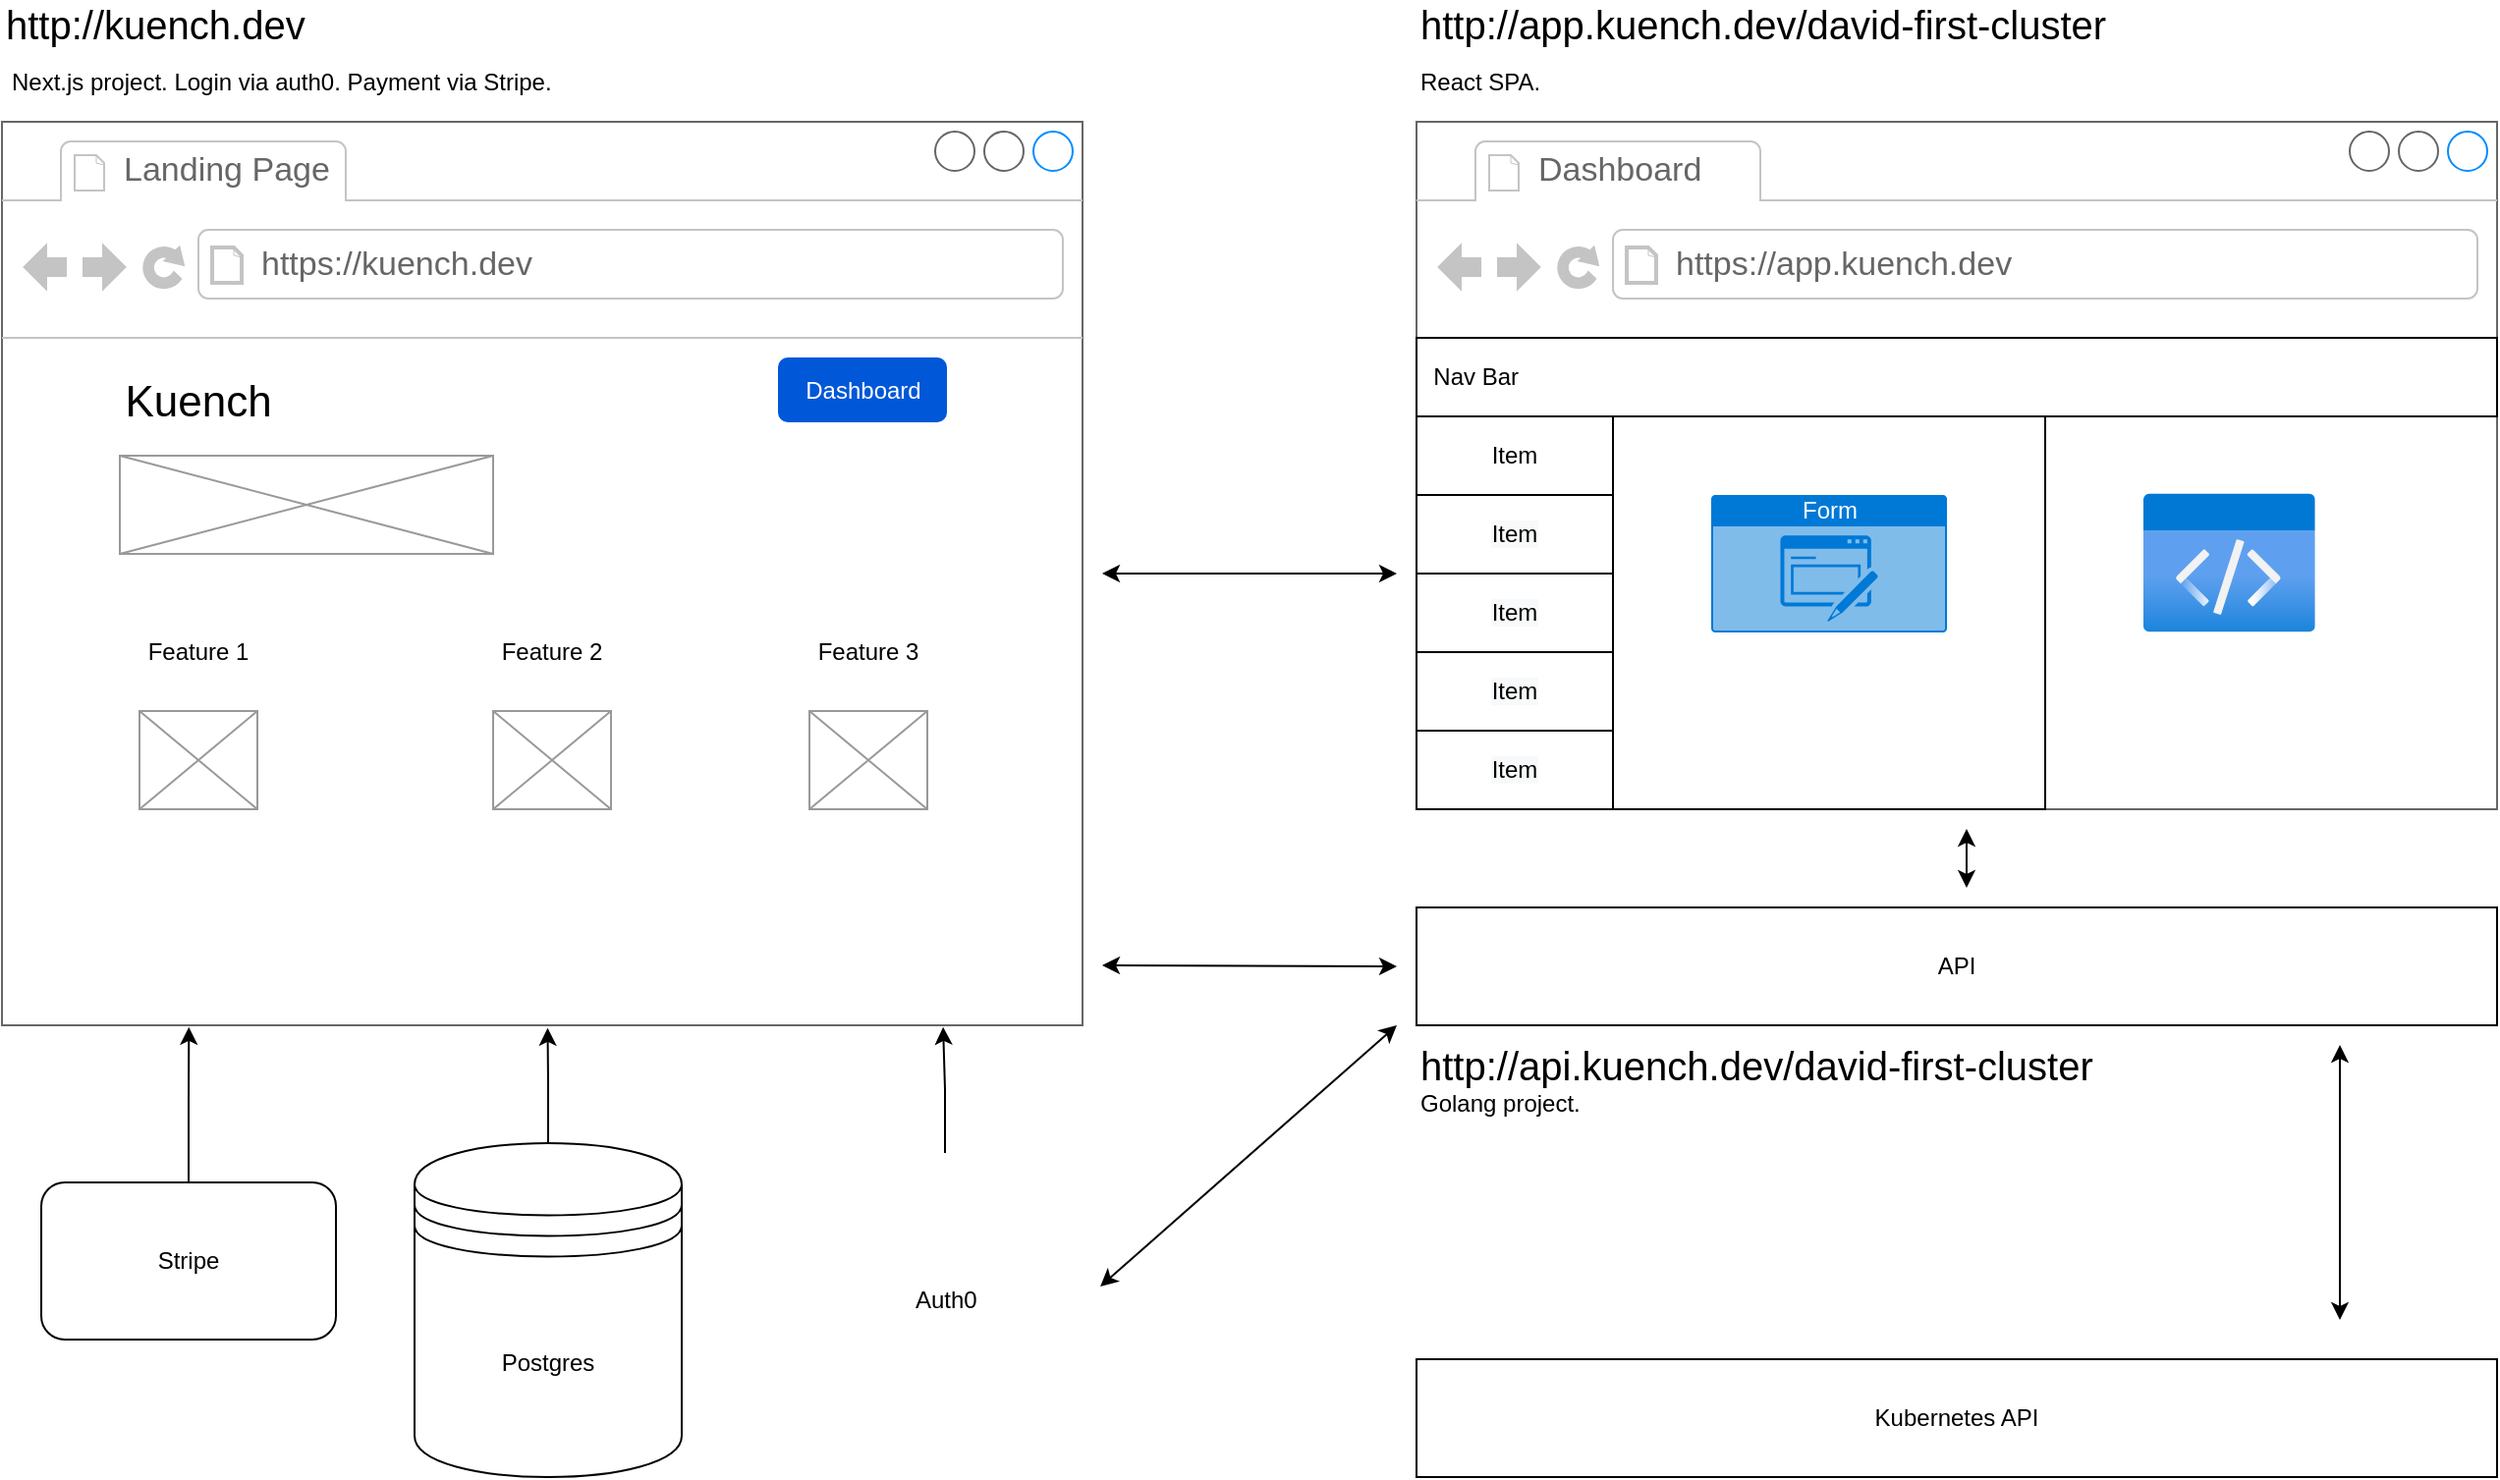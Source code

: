 <mxfile version="14.5.4" type="github">
  <diagram id="T2LhBFQ2zP061ec0hvCZ" name="Page-1">
    <mxGraphModel dx="2066" dy="1129" grid="1" gridSize="10" guides="1" tooltips="1" connect="1" arrows="1" fold="1" page="1" pageScale="1" pageWidth="827" pageHeight="1169" math="0" shadow="0">
      <root>
        <mxCell id="0" />
        <mxCell id="1" parent="0" />
        <mxCell id="lNBJAE7iZFgmnZ37y5jd-3" value="" style="strokeWidth=1;shadow=0;dashed=0;align=center;html=1;shape=mxgraph.mockup.containers.browserWindow;rSize=0;strokeColor=#666666;strokeColor2=#008cff;strokeColor3=#c4c4c4;mainText=,;recursiveResize=0;" vertex="1" parent="1">
          <mxGeometry x="80" y="260" width="550" height="460" as="geometry" />
        </mxCell>
        <mxCell id="lNBJAE7iZFgmnZ37y5jd-4" value="Landing Page" style="strokeWidth=1;shadow=0;dashed=0;align=center;html=1;shape=mxgraph.mockup.containers.anchor;fontSize=17;fontColor=#666666;align=left;" vertex="1" parent="lNBJAE7iZFgmnZ37y5jd-3">
          <mxGeometry x="60" y="12" width="170" height="26" as="geometry" />
        </mxCell>
        <mxCell id="lNBJAE7iZFgmnZ37y5jd-5" value="https://kuench.dev" style="strokeWidth=1;shadow=0;dashed=0;align=center;html=1;shape=mxgraph.mockup.containers.anchor;rSize=0;fontSize=17;fontColor=#666666;align=left;" vertex="1" parent="lNBJAE7iZFgmnZ37y5jd-3">
          <mxGeometry x="130" y="60" width="250" height="26" as="geometry" />
        </mxCell>
        <mxCell id="lNBJAE7iZFgmnZ37y5jd-7" value="Dashboard" style="rounded=1;fillColor=#0057D8;align=center;strokeColor=none;html=1;fontColor=#ffffff;fontSize=12" vertex="1" parent="lNBJAE7iZFgmnZ37y5jd-3">
          <mxGeometry x="395" y="120" width="86" height="33" as="geometry" />
        </mxCell>
        <mxCell id="lNBJAE7iZFgmnZ37y5jd-11" value="&lt;font style=&quot;font-size: 22px&quot;&gt;Kuench&lt;/font&gt;" style="text;html=1;strokeColor=none;fillColor=none;align=center;verticalAlign=middle;whiteSpace=wrap;rounded=0;" vertex="1" parent="lNBJAE7iZFgmnZ37y5jd-3">
          <mxGeometry x="80" y="133" width="40" height="20" as="geometry" />
        </mxCell>
        <mxCell id="lNBJAE7iZFgmnZ37y5jd-12" value="" style="verticalLabelPosition=bottom;shadow=0;dashed=0;align=center;html=1;verticalAlign=top;strokeWidth=1;shape=mxgraph.mockup.graphics.simpleIcon;strokeColor=#999999;" vertex="1" parent="lNBJAE7iZFgmnZ37y5jd-3">
          <mxGeometry x="60" y="170" width="190" height="50" as="geometry" />
        </mxCell>
        <UserObject label="Feature 1" placeholders="1" name="Variable" id="lNBJAE7iZFgmnZ37y5jd-13">
          <mxCell style="text;html=1;strokeColor=none;fillColor=none;align=center;verticalAlign=middle;whiteSpace=wrap;overflow=hidden;" vertex="1" parent="lNBJAE7iZFgmnZ37y5jd-3">
            <mxGeometry x="60" y="260" width="80" height="20" as="geometry" />
          </mxCell>
        </UserObject>
        <mxCell id="lNBJAE7iZFgmnZ37y5jd-14" value="" style="verticalLabelPosition=bottom;shadow=0;dashed=0;align=center;html=1;verticalAlign=top;strokeWidth=1;shape=mxgraph.mockup.graphics.simpleIcon;strokeColor=#999999;" vertex="1" parent="lNBJAE7iZFgmnZ37y5jd-3">
          <mxGeometry x="70" y="300" width="60" height="50" as="geometry" />
        </mxCell>
        <mxCell id="lNBJAE7iZFgmnZ37y5jd-15" value="" style="verticalLabelPosition=bottom;shadow=0;dashed=0;align=center;html=1;verticalAlign=top;strokeWidth=1;shape=mxgraph.mockup.graphics.simpleIcon;strokeColor=#999999;" vertex="1" parent="lNBJAE7iZFgmnZ37y5jd-3">
          <mxGeometry x="250" y="300" width="60" height="50" as="geometry" />
        </mxCell>
        <UserObject label="Feature 2" placeholders="1" name="Variable" id="lNBJAE7iZFgmnZ37y5jd-16">
          <mxCell style="text;html=1;strokeColor=none;fillColor=none;align=center;verticalAlign=middle;whiteSpace=wrap;overflow=hidden;" vertex="1" parent="lNBJAE7iZFgmnZ37y5jd-3">
            <mxGeometry x="240" y="260" width="80" height="20" as="geometry" />
          </mxCell>
        </UserObject>
        <mxCell id="lNBJAE7iZFgmnZ37y5jd-17" value="" style="verticalLabelPosition=bottom;shadow=0;dashed=0;align=center;html=1;verticalAlign=top;strokeWidth=1;shape=mxgraph.mockup.graphics.simpleIcon;strokeColor=#999999;" vertex="1" parent="lNBJAE7iZFgmnZ37y5jd-3">
          <mxGeometry x="411" y="300" width="60" height="50" as="geometry" />
        </mxCell>
        <UserObject label="Feature 3" placeholders="1" name="Variable" id="lNBJAE7iZFgmnZ37y5jd-18">
          <mxCell style="text;html=1;strokeColor=none;fillColor=none;align=center;verticalAlign=middle;whiteSpace=wrap;overflow=hidden;" vertex="1" parent="lNBJAE7iZFgmnZ37y5jd-3">
            <mxGeometry x="401" y="260" width="80" height="20" as="geometry" />
          </mxCell>
        </UserObject>
        <mxCell id="lNBJAE7iZFgmnZ37y5jd-19" value="http://kuench.dev" style="text;html=1;strokeColor=none;fillColor=none;align=left;verticalAlign=middle;whiteSpace=wrap;rounded=0;fontSize=20;" vertex="1" parent="1">
          <mxGeometry x="80" y="200" width="380" height="20" as="geometry" />
        </mxCell>
        <mxCell id="lNBJAE7iZFgmnZ37y5jd-20" value="Next.js project. Login via auth0. Payment via Stripe.&amp;nbsp;" style="text;html=1;strokeColor=none;fillColor=none;align=left;verticalAlign=middle;whiteSpace=wrap;rounded=0;fontSize=12;" vertex="1" parent="1">
          <mxGeometry x="83" y="230" width="550" height="20" as="geometry" />
        </mxCell>
        <mxCell id="lNBJAE7iZFgmnZ37y5jd-79" style="edgeStyle=orthogonalEdgeStyle;rounded=0;orthogonalLoop=1;jettySize=auto;html=1;entryX=0.871;entryY=1.002;entryDx=0;entryDy=0;entryPerimeter=0;fontSize=12;" edge="1" parent="1" source="lNBJAE7iZFgmnZ37y5jd-21" target="lNBJAE7iZFgmnZ37y5jd-3">
          <mxGeometry relative="1" as="geometry" />
        </mxCell>
        <mxCell id="lNBJAE7iZFgmnZ37y5jd-21" value="" style="shape=image;html=1;verticalAlign=top;verticalLabelPosition=bottom;labelBackgroundColor=#ffffff;imageAspect=0;aspect=fixed;image=https://cdn4.iconfinder.com/data/icons/logos-brands-5/24/auth0-128.png;fontSize=12;align=left;" vertex="1" parent="1">
          <mxGeometry x="480" y="785" width="160" height="160" as="geometry" />
        </mxCell>
        <mxCell id="lNBJAE7iZFgmnZ37y5jd-26" style="edgeStyle=orthogonalEdgeStyle;rounded=0;orthogonalLoop=1;jettySize=auto;html=1;entryX=0.505;entryY=1.003;entryDx=0;entryDy=0;entryPerimeter=0;fontSize=12;" edge="1" parent="1" source="lNBJAE7iZFgmnZ37y5jd-24" target="lNBJAE7iZFgmnZ37y5jd-3">
          <mxGeometry relative="1" as="geometry" />
        </mxCell>
        <mxCell id="lNBJAE7iZFgmnZ37y5jd-24" value="Postgres" style="shape=datastore;whiteSpace=wrap;html=1;fontSize=12;align=center;" vertex="1" parent="1">
          <mxGeometry x="290" y="780" width="136" height="170" as="geometry" />
        </mxCell>
        <mxCell id="lNBJAE7iZFgmnZ37y5jd-78" style="edgeStyle=orthogonalEdgeStyle;rounded=0;orthogonalLoop=1;jettySize=auto;html=1;entryX=0.173;entryY=1.002;entryDx=0;entryDy=0;entryPerimeter=0;fontSize=12;" edge="1" parent="1" source="lNBJAE7iZFgmnZ37y5jd-27" target="lNBJAE7iZFgmnZ37y5jd-3">
          <mxGeometry relative="1" as="geometry" />
        </mxCell>
        <mxCell id="lNBJAE7iZFgmnZ37y5jd-27" value="Stripe" style="rounded=1;whiteSpace=wrap;html=1;fontSize=12;align=center;" vertex="1" parent="1">
          <mxGeometry x="100" y="800" width="150" height="80" as="geometry" />
        </mxCell>
        <mxCell id="lNBJAE7iZFgmnZ37y5jd-29" value="" style="strokeWidth=1;shadow=0;dashed=0;align=center;html=1;shape=mxgraph.mockup.containers.browserWindow;rSize=0;strokeColor=#666666;strokeColor2=#008cff;strokeColor3=#c4c4c4;mainText=,;recursiveResize=0;" vertex="1" parent="1">
          <mxGeometry x="800" y="260" width="550" height="350" as="geometry" />
        </mxCell>
        <mxCell id="lNBJAE7iZFgmnZ37y5jd-30" value="Dashboard" style="strokeWidth=1;shadow=0;dashed=0;align=center;html=1;shape=mxgraph.mockup.containers.anchor;fontSize=17;fontColor=#666666;align=left;" vertex="1" parent="lNBJAE7iZFgmnZ37y5jd-29">
          <mxGeometry x="60" y="12" width="170" height="26" as="geometry" />
        </mxCell>
        <mxCell id="lNBJAE7iZFgmnZ37y5jd-31" value="https://app.kuench.dev" style="strokeWidth=1;shadow=0;dashed=0;align=center;html=1;shape=mxgraph.mockup.containers.anchor;rSize=0;fontSize=17;fontColor=#666666;align=left;" vertex="1" parent="lNBJAE7iZFgmnZ37y5jd-29">
          <mxGeometry x="130" y="60" width="250" height="26" as="geometry" />
        </mxCell>
        <mxCell id="lNBJAE7iZFgmnZ37y5jd-42" value="&amp;nbsp; Nav Bar" style="rounded=0;whiteSpace=wrap;html=1;fontSize=12;align=left;" vertex="1" parent="lNBJAE7iZFgmnZ37y5jd-29">
          <mxGeometry y="110" width="550" height="40" as="geometry" />
        </mxCell>
        <mxCell id="lNBJAE7iZFgmnZ37y5jd-43" value="" style="rounded=0;whiteSpace=wrap;html=1;fontSize=12;align=center;" vertex="1" parent="lNBJAE7iZFgmnZ37y5jd-29">
          <mxGeometry y="150" width="100" height="190" as="geometry" />
        </mxCell>
        <mxCell id="lNBJAE7iZFgmnZ37y5jd-44" value="" style="rounded=0;whiteSpace=wrap;html=1;fontSize=12;align=center;" vertex="1" parent="lNBJAE7iZFgmnZ37y5jd-29">
          <mxGeometry x="100" y="150" width="220" height="200" as="geometry" />
        </mxCell>
        <mxCell id="lNBJAE7iZFgmnZ37y5jd-53" value="Form" style="html=1;strokeColor=none;fillColor=#0079D6;labelPosition=center;verticalLabelPosition=middle;verticalAlign=top;align=center;fontSize=12;outlineConnect=0;spacingTop=-6;fontColor=#FFFFFF;shape=mxgraph.sitemap.form;" vertex="1" parent="lNBJAE7iZFgmnZ37y5jd-29">
          <mxGeometry x="150" y="190" width="120" height="70" as="geometry" />
        </mxCell>
        <mxCell id="lNBJAE7iZFgmnZ37y5jd-54" value="" style="aspect=fixed;html=1;points=[];align=center;image;fontSize=12;image=img/lib/azure2/general/Code.svg;" vertex="1" parent="lNBJAE7iZFgmnZ37y5jd-29">
          <mxGeometry x="370" y="189" width="87.38" height="71" as="geometry" />
        </mxCell>
        <mxCell id="lNBJAE7iZFgmnZ37y5jd-55" value="Item" style="rounded=0;whiteSpace=wrap;html=1;fontSize=12;align=center;" vertex="1" parent="lNBJAE7iZFgmnZ37y5jd-29">
          <mxGeometry y="150" width="100" height="40" as="geometry" />
        </mxCell>
        <mxCell id="lNBJAE7iZFgmnZ37y5jd-56" value="&lt;meta charset=&quot;utf-8&quot;&gt;&lt;span style=&quot;color: rgb(0, 0, 0); font-family: helvetica; font-size: 12px; font-style: normal; font-weight: 400; letter-spacing: normal; text-align: center; text-indent: 0px; text-transform: none; word-spacing: 0px; background-color: rgb(248, 249, 250); display: inline; float: none;&quot;&gt;Item&lt;/span&gt;" style="rounded=0;whiteSpace=wrap;html=1;fontSize=12;align=center;" vertex="1" parent="lNBJAE7iZFgmnZ37y5jd-29">
          <mxGeometry y="190" width="100" height="40" as="geometry" />
        </mxCell>
        <mxCell id="lNBJAE7iZFgmnZ37y5jd-57" value="&lt;meta charset=&quot;utf-8&quot;&gt;&lt;span style=&quot;color: rgb(0, 0, 0); font-family: helvetica; font-size: 12px; font-style: normal; font-weight: 400; letter-spacing: normal; text-align: center; text-indent: 0px; text-transform: none; word-spacing: 0px; background-color: rgb(248, 249, 250); display: inline; float: none;&quot;&gt;Item&lt;/span&gt;" style="rounded=0;whiteSpace=wrap;html=1;fontSize=12;align=center;" vertex="1" parent="lNBJAE7iZFgmnZ37y5jd-29">
          <mxGeometry y="230" width="100" height="40" as="geometry" />
        </mxCell>
        <mxCell id="lNBJAE7iZFgmnZ37y5jd-58" value="&lt;meta charset=&quot;utf-8&quot;&gt;&lt;span style=&quot;color: rgb(0, 0, 0); font-family: helvetica; font-size: 12px; font-style: normal; font-weight: 400; letter-spacing: normal; text-align: center; text-indent: 0px; text-transform: none; word-spacing: 0px; background-color: rgb(248, 249, 250); display: inline; float: none;&quot;&gt;Item&lt;/span&gt;" style="rounded=0;whiteSpace=wrap;html=1;fontSize=12;align=center;" vertex="1" parent="lNBJAE7iZFgmnZ37y5jd-29">
          <mxGeometry y="270" width="100" height="40" as="geometry" />
        </mxCell>
        <mxCell id="lNBJAE7iZFgmnZ37y5jd-59" value="&lt;meta charset=&quot;utf-8&quot;&gt;&lt;span style=&quot;color: rgb(0, 0, 0); font-family: helvetica; font-size: 12px; font-style: normal; font-weight: 400; letter-spacing: normal; text-align: center; text-indent: 0px; text-transform: none; word-spacing: 0px; background-color: rgb(248, 249, 250); display: inline; float: none;&quot;&gt;Item&lt;/span&gt;" style="rounded=0;whiteSpace=wrap;html=1;fontSize=12;align=center;" vertex="1" parent="lNBJAE7iZFgmnZ37y5jd-29">
          <mxGeometry y="310" width="100" height="40" as="geometry" />
        </mxCell>
        <mxCell id="lNBJAE7iZFgmnZ37y5jd-63" value="" style="endArrow=classic;startArrow=classic;html=1;fontSize=12;" edge="1" parent="1">
          <mxGeometry width="50" height="50" relative="1" as="geometry">
            <mxPoint x="640" y="490" as="sourcePoint" />
            <mxPoint x="790" y="490" as="targetPoint" />
          </mxGeometry>
        </mxCell>
        <mxCell id="lNBJAE7iZFgmnZ37y5jd-64" value="http://app.kuench.dev/david-first-cluster" style="text;html=1;strokeColor=none;fillColor=none;align=left;verticalAlign=middle;whiteSpace=wrap;rounded=0;fontSize=20;" vertex="1" parent="1">
          <mxGeometry x="800" y="200" width="380" height="20" as="geometry" />
        </mxCell>
        <mxCell id="lNBJAE7iZFgmnZ37y5jd-65" value="React SPA.&amp;nbsp;" style="text;html=1;strokeColor=none;fillColor=none;align=left;verticalAlign=middle;whiteSpace=wrap;rounded=0;fontSize=12;" vertex="1" parent="1">
          <mxGeometry x="800" y="230" width="550" height="20" as="geometry" />
        </mxCell>
        <mxCell id="lNBJAE7iZFgmnZ37y5jd-66" value="API" style="rounded=0;whiteSpace=wrap;html=1;fontSize=12;align=center;" vertex="1" parent="1">
          <mxGeometry x="800" y="660" width="550" height="60" as="geometry" />
        </mxCell>
        <mxCell id="lNBJAE7iZFgmnZ37y5jd-67" value="Kubernetes API" style="rounded=0;whiteSpace=wrap;html=1;fontSize=12;align=center;" vertex="1" parent="1">
          <mxGeometry x="800" y="890" width="550" height="60" as="geometry" />
        </mxCell>
        <mxCell id="lNBJAE7iZFgmnZ37y5jd-70" value="" style="endArrow=classic;startArrow=classic;html=1;fontSize=12;" edge="1" parent="1">
          <mxGeometry width="50" height="50" relative="1" as="geometry">
            <mxPoint x="790" y="690" as="sourcePoint" />
            <mxPoint x="640" y="689.5" as="targetPoint" />
          </mxGeometry>
        </mxCell>
        <mxCell id="lNBJAE7iZFgmnZ37y5jd-71" value="" style="endArrow=classic;startArrow=classic;html=1;fontSize=12;" edge="1" parent="1">
          <mxGeometry width="50" height="50" relative="1" as="geometry">
            <mxPoint x="1270" y="870" as="sourcePoint" />
            <mxPoint x="1270" y="730" as="targetPoint" />
          </mxGeometry>
        </mxCell>
        <mxCell id="lNBJAE7iZFgmnZ37y5jd-73" value="" style="endArrow=classic;startArrow=classic;html=1;fontSize=12;" edge="1" parent="1">
          <mxGeometry width="50" height="50" relative="1" as="geometry">
            <mxPoint x="1080" y="650" as="sourcePoint" />
            <mxPoint x="1080" y="620" as="targetPoint" />
          </mxGeometry>
        </mxCell>
        <mxCell id="lNBJAE7iZFgmnZ37y5jd-74" value="Golang project." style="text;html=1;strokeColor=none;fillColor=none;align=left;verticalAlign=middle;whiteSpace=wrap;rounded=0;fontSize=12;" vertex="1" parent="1">
          <mxGeometry x="800" y="750" width="550" height="20" as="geometry" />
        </mxCell>
        <mxCell id="lNBJAE7iZFgmnZ37y5jd-76" value="http://api.kuench.dev/david-first-cluster" style="text;html=1;strokeColor=none;fillColor=none;align=left;verticalAlign=middle;whiteSpace=wrap;rounded=0;fontSize=20;" vertex="1" parent="1">
          <mxGeometry x="800" y="730" width="470" height="20" as="geometry" />
        </mxCell>
        <mxCell id="lNBJAE7iZFgmnZ37y5jd-77" value="Auth0" style="text;html=1;strokeColor=none;fillColor=none;align=left;verticalAlign=middle;whiteSpace=wrap;rounded=0;fontSize=12;" vertex="1" parent="1">
          <mxGeometry x="542.5" y="850" width="35" height="20" as="geometry" />
        </mxCell>
        <mxCell id="lNBJAE7iZFgmnZ37y5jd-80" value="" style="endArrow=classic;startArrow=classic;html=1;fontSize=12;entryX=0.994;entryY=0.425;entryDx=0;entryDy=0;entryPerimeter=0;" edge="1" parent="1" target="lNBJAE7iZFgmnZ37y5jd-21">
          <mxGeometry width="50" height="50" relative="1" as="geometry">
            <mxPoint x="790" y="720" as="sourcePoint" />
            <mxPoint x="650" y="710" as="targetPoint" />
          </mxGeometry>
        </mxCell>
      </root>
    </mxGraphModel>
  </diagram>
</mxfile>
